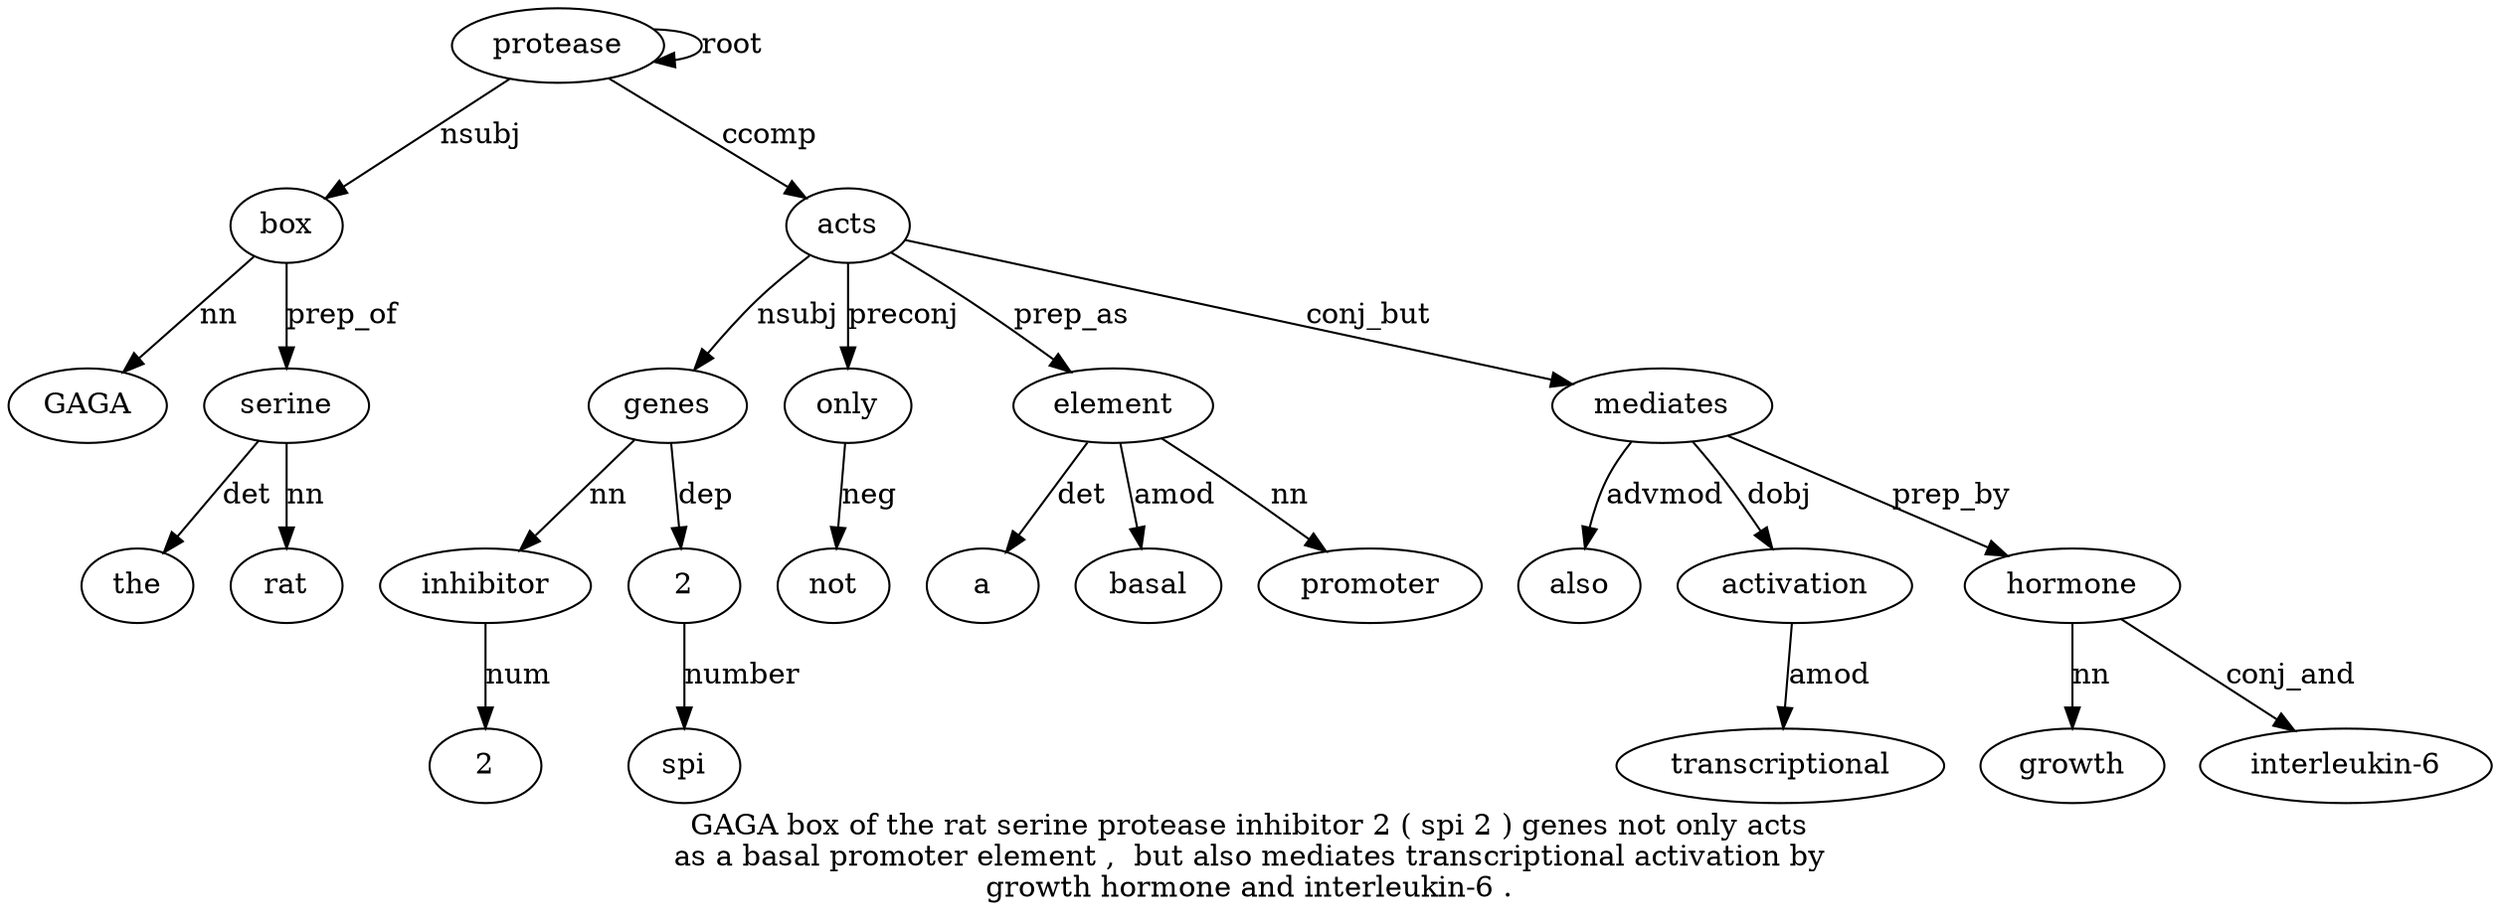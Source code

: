 digraph "GAGA box of the rat serine protease inhibitor 2 ( spi 2 ) genes not only acts as a basal promoter element ,  but also mediates transcriptional activation by growth hormone and interleukin-6 ." {
label="GAGA box of the rat serine protease inhibitor 2 ( spi 2 ) genes not only acts
as a basal promoter element ,  but also mediates transcriptional activation by
growth hormone and interleukin-6 .";
box2 [style=filled, fillcolor=white, label=box];
GAGA1 [style=filled, fillcolor=white, label=GAGA];
box2 -> GAGA1  [label=nn];
protease7 [style=filled, fillcolor=white, label=protease];
protease7 -> box2  [label=nsubj];
serine6 [style=filled, fillcolor=white, label=serine];
the4 [style=filled, fillcolor=white, label=the];
serine6 -> the4  [label=det];
rat5 [style=filled, fillcolor=white, label=rat];
serine6 -> rat5  [label=nn];
box2 -> serine6  [label=prep_of];
protease7 -> protease7  [label=root];
genes14 [style=filled, fillcolor=white, label=genes];
inhibitor8 [style=filled, fillcolor=white, label=inhibitor];
genes14 -> inhibitor8  [label=nn];
29 [style=filled, fillcolor=white, label=2];
inhibitor8 -> 29  [label=num];
21 [style=filled, fillcolor=white, label=2];
spi11 [style=filled, fillcolor=white, label=spi];
21 -> spi11  [label=number];
genes14 -> 21  [label=dep];
acts17 [style=filled, fillcolor=white, label=acts];
acts17 -> genes14  [label=nsubj];
only16 [style=filled, fillcolor=white, label=only];
not15 [style=filled, fillcolor=white, label=not];
only16 -> not15  [label=neg];
acts17 -> only16  [label=preconj];
protease7 -> acts17  [label=ccomp];
element22 [style=filled, fillcolor=white, label=element];
a19 [style=filled, fillcolor=white, label=a];
element22 -> a19  [label=det];
basal20 [style=filled, fillcolor=white, label=basal];
element22 -> basal20  [label=amod];
promoter21 [style=filled, fillcolor=white, label=promoter];
element22 -> promoter21  [label=nn];
acts17 -> element22  [label=prep_as];
mediates26 [style=filled, fillcolor=white, label=mediates];
also25 [style=filled, fillcolor=white, label=also];
mediates26 -> also25  [label=advmod];
acts17 -> mediates26  [label=conj_but];
activation28 [style=filled, fillcolor=white, label=activation];
transcriptional27 [style=filled, fillcolor=white, label=transcriptional];
activation28 -> transcriptional27  [label=amod];
mediates26 -> activation28  [label=dobj];
hormone31 [style=filled, fillcolor=white, label=hormone];
growth30 [style=filled, fillcolor=white, label=growth];
hormone31 -> growth30  [label=nn];
mediates26 -> hormone31  [label=prep_by];
"interleukin-633" [style=filled, fillcolor=white, label="interleukin-6"];
hormone31 -> "interleukin-633"  [label=conj_and];
}
